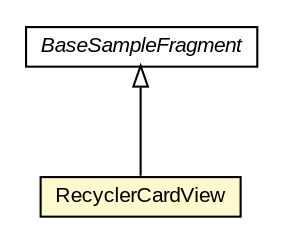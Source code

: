 #!/usr/local/bin/dot
#
# Class diagram 
# Generated by UMLGraph version R5_6-24-gf6e263 (http://www.umlgraph.org/)
#

digraph G {
	edge [fontname="arial",fontsize=10,labelfontname="arial",labelfontsize=10];
	node [fontname="arial",fontsize=10,shape=plaintext];
	nodesep=0.25;
	ranksep=0.5;
	// org.osmdroid.samplefragments.BaseSampleFragment
	c32401 [label=<<table title="org.osmdroid.samplefragments.BaseSampleFragment" border="0" cellborder="1" cellspacing="0" cellpadding="2" port="p" href="../BaseSampleFragment.html">
		<tr><td><table border="0" cellspacing="0" cellpadding="1">
<tr><td align="center" balign="center"><font face="arial italic"> BaseSampleFragment </font></td></tr>
		</table></td></tr>
		</table>>, URL="../BaseSampleFragment.html", fontname="arial", fontcolor="black", fontsize=10.0];
	// org.osmdroid.samplefragments.layouts.RecyclerCardView
	c32487 [label=<<table title="org.osmdroid.samplefragments.layouts.RecyclerCardView" border="0" cellborder="1" cellspacing="0" cellpadding="2" port="p" bgcolor="lemonChiffon" href="./RecyclerCardView.html">
		<tr><td><table border="0" cellspacing="0" cellpadding="1">
<tr><td align="center" balign="center"> RecyclerCardView </td></tr>
		</table></td></tr>
		</table>>, URL="./RecyclerCardView.html", fontname="arial", fontcolor="black", fontsize=10.0];
	//org.osmdroid.samplefragments.layouts.RecyclerCardView extends org.osmdroid.samplefragments.BaseSampleFragment
	c32401:p -> c32487:p [dir=back,arrowtail=empty];
}

